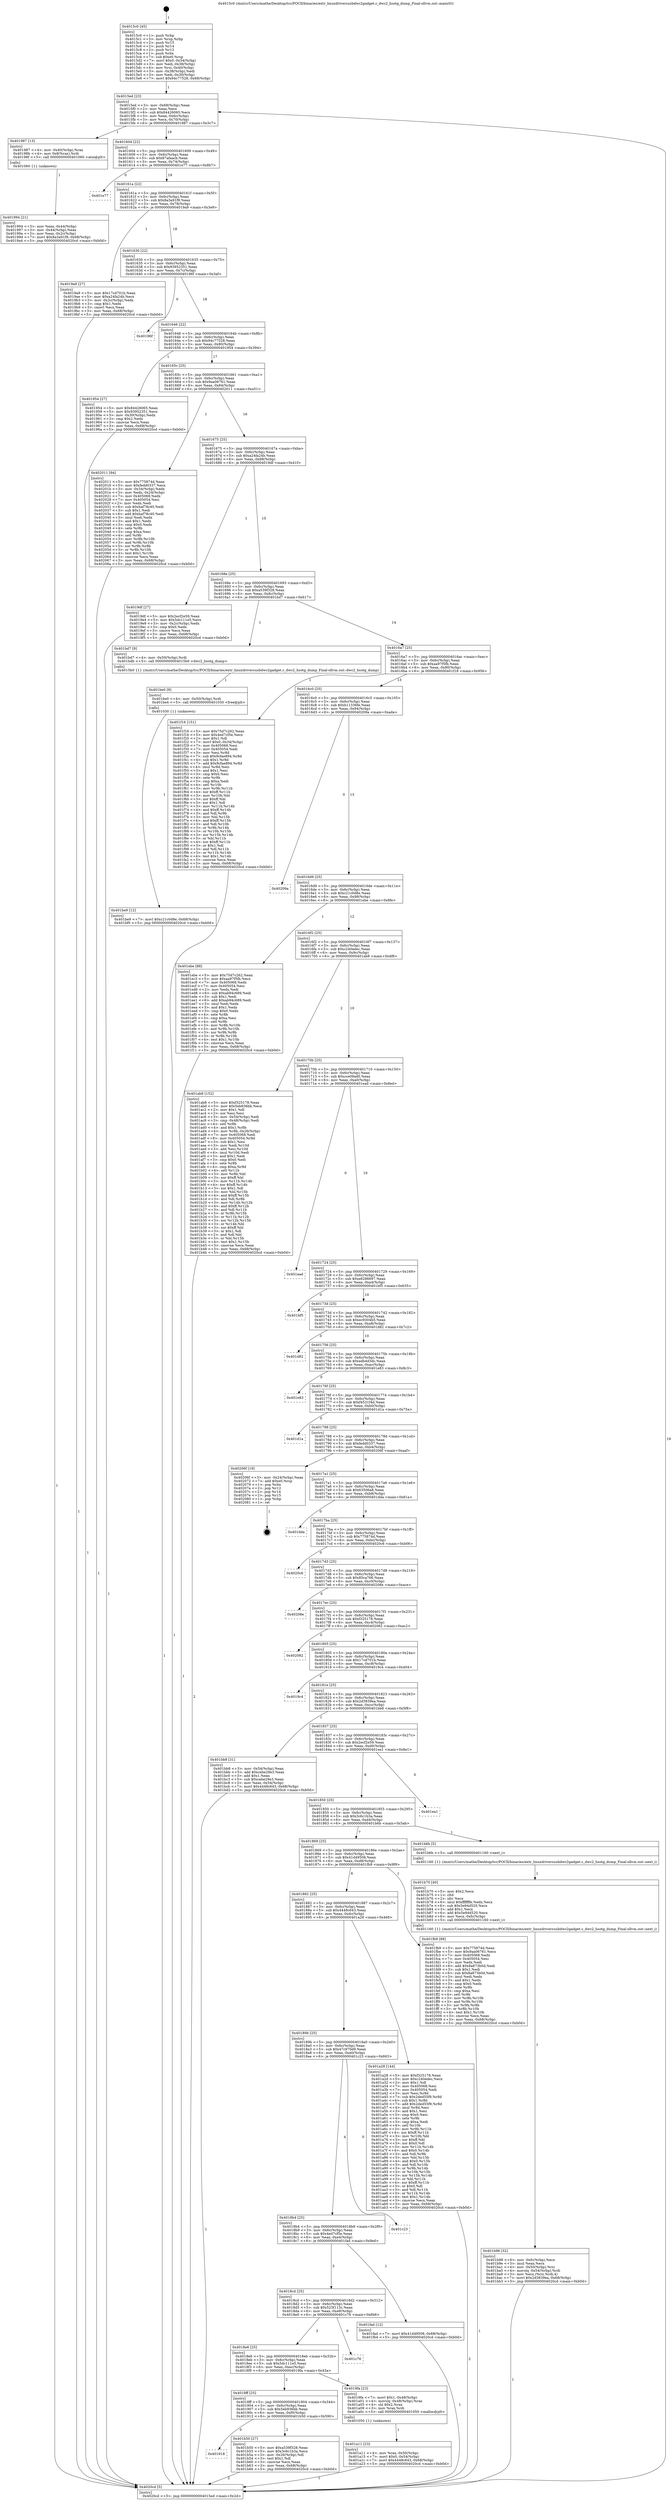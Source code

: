 digraph "0x4015c0" {
  label = "0x4015c0 (/mnt/c/Users/mathe/Desktop/tcc/POCII/binaries/extr_linuxdriversusbdwc2gadget.c_dwc2_hsotg_dump_Final-ollvm.out::main(0))"
  labelloc = "t"
  node[shape=record]

  Entry [label="",width=0.3,height=0.3,shape=circle,fillcolor=black,style=filled]
  "0x4015ed" [label="{
     0x4015ed [23]\l
     | [instrs]\l
     &nbsp;&nbsp;0x4015ed \<+3\>: mov -0x68(%rbp),%eax\l
     &nbsp;&nbsp;0x4015f0 \<+2\>: mov %eax,%ecx\l
     &nbsp;&nbsp;0x4015f2 \<+6\>: sub $0x84426065,%ecx\l
     &nbsp;&nbsp;0x4015f8 \<+3\>: mov %eax,-0x6c(%rbp)\l
     &nbsp;&nbsp;0x4015fb \<+3\>: mov %ecx,-0x70(%rbp)\l
     &nbsp;&nbsp;0x4015fe \<+6\>: je 0000000000401987 \<main+0x3c7\>\l
  }"]
  "0x401987" [label="{
     0x401987 [13]\l
     | [instrs]\l
     &nbsp;&nbsp;0x401987 \<+4\>: mov -0x40(%rbp),%rax\l
     &nbsp;&nbsp;0x40198b \<+4\>: mov 0x8(%rax),%rdi\l
     &nbsp;&nbsp;0x40198f \<+5\>: call 0000000000401060 \<atoi@plt\>\l
     | [calls]\l
     &nbsp;&nbsp;0x401060 \{1\} (unknown)\l
  }"]
  "0x401604" [label="{
     0x401604 [22]\l
     | [instrs]\l
     &nbsp;&nbsp;0x401604 \<+5\>: jmp 0000000000401609 \<main+0x49\>\l
     &nbsp;&nbsp;0x401609 \<+3\>: mov -0x6c(%rbp),%eax\l
     &nbsp;&nbsp;0x40160c \<+5\>: sub $0x87afaacb,%eax\l
     &nbsp;&nbsp;0x401611 \<+3\>: mov %eax,-0x74(%rbp)\l
     &nbsp;&nbsp;0x401614 \<+6\>: je 0000000000401e77 \<main+0x8b7\>\l
  }"]
  Exit [label="",width=0.3,height=0.3,shape=circle,fillcolor=black,style=filled,peripheries=2]
  "0x401e77" [label="{
     0x401e77\l
  }", style=dashed]
  "0x40161a" [label="{
     0x40161a [22]\l
     | [instrs]\l
     &nbsp;&nbsp;0x40161a \<+5\>: jmp 000000000040161f \<main+0x5f\>\l
     &nbsp;&nbsp;0x40161f \<+3\>: mov -0x6c(%rbp),%eax\l
     &nbsp;&nbsp;0x401622 \<+5\>: sub $0x8a3a91f9,%eax\l
     &nbsp;&nbsp;0x401627 \<+3\>: mov %eax,-0x78(%rbp)\l
     &nbsp;&nbsp;0x40162a \<+6\>: je 00000000004019a9 \<main+0x3e9\>\l
  }"]
  "0x401be9" [label="{
     0x401be9 [12]\l
     | [instrs]\l
     &nbsp;&nbsp;0x401be9 \<+7\>: movl $0xc21c0d8e,-0x68(%rbp)\l
     &nbsp;&nbsp;0x401bf0 \<+5\>: jmp 00000000004020cd \<main+0xb0d\>\l
  }"]
  "0x4019a9" [label="{
     0x4019a9 [27]\l
     | [instrs]\l
     &nbsp;&nbsp;0x4019a9 \<+5\>: mov $0x17cd701b,%eax\l
     &nbsp;&nbsp;0x4019ae \<+5\>: mov $0xa24fa24b,%ecx\l
     &nbsp;&nbsp;0x4019b3 \<+3\>: mov -0x2c(%rbp),%edx\l
     &nbsp;&nbsp;0x4019b6 \<+3\>: cmp $0x1,%edx\l
     &nbsp;&nbsp;0x4019b9 \<+3\>: cmovl %ecx,%eax\l
     &nbsp;&nbsp;0x4019bc \<+3\>: mov %eax,-0x68(%rbp)\l
     &nbsp;&nbsp;0x4019bf \<+5\>: jmp 00000000004020cd \<main+0xb0d\>\l
  }"]
  "0x401630" [label="{
     0x401630 [22]\l
     | [instrs]\l
     &nbsp;&nbsp;0x401630 \<+5\>: jmp 0000000000401635 \<main+0x75\>\l
     &nbsp;&nbsp;0x401635 \<+3\>: mov -0x6c(%rbp),%eax\l
     &nbsp;&nbsp;0x401638 \<+5\>: sub $0x93952351,%eax\l
     &nbsp;&nbsp;0x40163d \<+3\>: mov %eax,-0x7c(%rbp)\l
     &nbsp;&nbsp;0x401640 \<+6\>: je 000000000040196f \<main+0x3af\>\l
  }"]
  "0x401be0" [label="{
     0x401be0 [9]\l
     | [instrs]\l
     &nbsp;&nbsp;0x401be0 \<+4\>: mov -0x50(%rbp),%rdi\l
     &nbsp;&nbsp;0x401be4 \<+5\>: call 0000000000401030 \<free@plt\>\l
     | [calls]\l
     &nbsp;&nbsp;0x401030 \{1\} (unknown)\l
  }"]
  "0x40196f" [label="{
     0x40196f\l
  }", style=dashed]
  "0x401646" [label="{
     0x401646 [22]\l
     | [instrs]\l
     &nbsp;&nbsp;0x401646 \<+5\>: jmp 000000000040164b \<main+0x8b\>\l
     &nbsp;&nbsp;0x40164b \<+3\>: mov -0x6c(%rbp),%eax\l
     &nbsp;&nbsp;0x40164e \<+5\>: sub $0x94c77528,%eax\l
     &nbsp;&nbsp;0x401653 \<+3\>: mov %eax,-0x80(%rbp)\l
     &nbsp;&nbsp;0x401656 \<+6\>: je 0000000000401954 \<main+0x394\>\l
  }"]
  "0x401b98" [label="{
     0x401b98 [32]\l
     | [instrs]\l
     &nbsp;&nbsp;0x401b98 \<+6\>: mov -0xfc(%rbp),%ecx\l
     &nbsp;&nbsp;0x401b9e \<+3\>: imul %eax,%ecx\l
     &nbsp;&nbsp;0x401ba1 \<+4\>: mov -0x50(%rbp),%rsi\l
     &nbsp;&nbsp;0x401ba5 \<+4\>: movslq -0x54(%rbp),%rdi\l
     &nbsp;&nbsp;0x401ba9 \<+3\>: mov %ecx,(%rsi,%rdi,4)\l
     &nbsp;&nbsp;0x401bac \<+7\>: movl $0x2d3839ea,-0x68(%rbp)\l
     &nbsp;&nbsp;0x401bb3 \<+5\>: jmp 00000000004020cd \<main+0xb0d\>\l
  }"]
  "0x401954" [label="{
     0x401954 [27]\l
     | [instrs]\l
     &nbsp;&nbsp;0x401954 \<+5\>: mov $0x84426065,%eax\l
     &nbsp;&nbsp;0x401959 \<+5\>: mov $0x93952351,%ecx\l
     &nbsp;&nbsp;0x40195e \<+3\>: mov -0x30(%rbp),%edx\l
     &nbsp;&nbsp;0x401961 \<+3\>: cmp $0x2,%edx\l
     &nbsp;&nbsp;0x401964 \<+3\>: cmovne %ecx,%eax\l
     &nbsp;&nbsp;0x401967 \<+3\>: mov %eax,-0x68(%rbp)\l
     &nbsp;&nbsp;0x40196a \<+5\>: jmp 00000000004020cd \<main+0xb0d\>\l
  }"]
  "0x40165c" [label="{
     0x40165c [25]\l
     | [instrs]\l
     &nbsp;&nbsp;0x40165c \<+5\>: jmp 0000000000401661 \<main+0xa1\>\l
     &nbsp;&nbsp;0x401661 \<+3\>: mov -0x6c(%rbp),%eax\l
     &nbsp;&nbsp;0x401664 \<+5\>: sub $0x9aa06761,%eax\l
     &nbsp;&nbsp;0x401669 \<+6\>: mov %eax,-0x84(%rbp)\l
     &nbsp;&nbsp;0x40166f \<+6\>: je 0000000000402011 \<main+0xa51\>\l
  }"]
  "0x4020cd" [label="{
     0x4020cd [5]\l
     | [instrs]\l
     &nbsp;&nbsp;0x4020cd \<+5\>: jmp 00000000004015ed \<main+0x2d\>\l
  }"]
  "0x4015c0" [label="{
     0x4015c0 [45]\l
     | [instrs]\l
     &nbsp;&nbsp;0x4015c0 \<+1\>: push %rbp\l
     &nbsp;&nbsp;0x4015c1 \<+3\>: mov %rsp,%rbp\l
     &nbsp;&nbsp;0x4015c4 \<+2\>: push %r15\l
     &nbsp;&nbsp;0x4015c6 \<+2\>: push %r14\l
     &nbsp;&nbsp;0x4015c8 \<+2\>: push %r12\l
     &nbsp;&nbsp;0x4015ca \<+1\>: push %rbx\l
     &nbsp;&nbsp;0x4015cb \<+7\>: sub $0xe0,%rsp\l
     &nbsp;&nbsp;0x4015d2 \<+7\>: movl $0x0,-0x34(%rbp)\l
     &nbsp;&nbsp;0x4015d9 \<+3\>: mov %edi,-0x38(%rbp)\l
     &nbsp;&nbsp;0x4015dc \<+4\>: mov %rsi,-0x40(%rbp)\l
     &nbsp;&nbsp;0x4015e0 \<+3\>: mov -0x38(%rbp),%edi\l
     &nbsp;&nbsp;0x4015e3 \<+3\>: mov %edi,-0x30(%rbp)\l
     &nbsp;&nbsp;0x4015e6 \<+7\>: movl $0x94c77528,-0x68(%rbp)\l
  }"]
  "0x401994" [label="{
     0x401994 [21]\l
     | [instrs]\l
     &nbsp;&nbsp;0x401994 \<+3\>: mov %eax,-0x44(%rbp)\l
     &nbsp;&nbsp;0x401997 \<+3\>: mov -0x44(%rbp),%eax\l
     &nbsp;&nbsp;0x40199a \<+3\>: mov %eax,-0x2c(%rbp)\l
     &nbsp;&nbsp;0x40199d \<+7\>: movl $0x8a3a91f9,-0x68(%rbp)\l
     &nbsp;&nbsp;0x4019a4 \<+5\>: jmp 00000000004020cd \<main+0xb0d\>\l
  }"]
  "0x401b70" [label="{
     0x401b70 [40]\l
     | [instrs]\l
     &nbsp;&nbsp;0x401b70 \<+5\>: mov $0x2,%ecx\l
     &nbsp;&nbsp;0x401b75 \<+1\>: cltd\l
     &nbsp;&nbsp;0x401b76 \<+2\>: idiv %ecx\l
     &nbsp;&nbsp;0x401b78 \<+6\>: imul $0xfffffffe,%edx,%ecx\l
     &nbsp;&nbsp;0x401b7e \<+6\>: sub $0x5e94d520,%ecx\l
     &nbsp;&nbsp;0x401b84 \<+3\>: add $0x1,%ecx\l
     &nbsp;&nbsp;0x401b87 \<+6\>: add $0x5e94d520,%ecx\l
     &nbsp;&nbsp;0x401b8d \<+6\>: mov %ecx,-0xfc(%rbp)\l
     &nbsp;&nbsp;0x401b93 \<+5\>: call 0000000000401160 \<next_i\>\l
     | [calls]\l
     &nbsp;&nbsp;0x401160 \{1\} (/mnt/c/Users/mathe/Desktop/tcc/POCII/binaries/extr_linuxdriversusbdwc2gadget.c_dwc2_hsotg_dump_Final-ollvm.out::next_i)\l
  }"]
  "0x402011" [label="{
     0x402011 [94]\l
     | [instrs]\l
     &nbsp;&nbsp;0x402011 \<+5\>: mov $0x775874d,%eax\l
     &nbsp;&nbsp;0x402016 \<+5\>: mov $0xfedd0337,%ecx\l
     &nbsp;&nbsp;0x40201b \<+3\>: mov -0x34(%rbp),%edx\l
     &nbsp;&nbsp;0x40201e \<+3\>: mov %edx,-0x24(%rbp)\l
     &nbsp;&nbsp;0x402021 \<+7\>: mov 0x405068,%edx\l
     &nbsp;&nbsp;0x402028 \<+7\>: mov 0x405054,%esi\l
     &nbsp;&nbsp;0x40202f \<+2\>: mov %edx,%edi\l
     &nbsp;&nbsp;0x402031 \<+6\>: sub $0xbaf78c40,%edi\l
     &nbsp;&nbsp;0x402037 \<+3\>: sub $0x1,%edi\l
     &nbsp;&nbsp;0x40203a \<+6\>: add $0xbaf78c40,%edi\l
     &nbsp;&nbsp;0x402040 \<+3\>: imul %edi,%edx\l
     &nbsp;&nbsp;0x402043 \<+3\>: and $0x1,%edx\l
     &nbsp;&nbsp;0x402046 \<+3\>: cmp $0x0,%edx\l
     &nbsp;&nbsp;0x402049 \<+4\>: sete %r8b\l
     &nbsp;&nbsp;0x40204d \<+3\>: cmp $0xa,%esi\l
     &nbsp;&nbsp;0x402050 \<+4\>: setl %r9b\l
     &nbsp;&nbsp;0x402054 \<+3\>: mov %r8b,%r10b\l
     &nbsp;&nbsp;0x402057 \<+3\>: and %r9b,%r10b\l
     &nbsp;&nbsp;0x40205a \<+3\>: xor %r9b,%r8b\l
     &nbsp;&nbsp;0x40205d \<+3\>: or %r8b,%r10b\l
     &nbsp;&nbsp;0x402060 \<+4\>: test $0x1,%r10b\l
     &nbsp;&nbsp;0x402064 \<+3\>: cmovne %ecx,%eax\l
     &nbsp;&nbsp;0x402067 \<+3\>: mov %eax,-0x68(%rbp)\l
     &nbsp;&nbsp;0x40206a \<+5\>: jmp 00000000004020cd \<main+0xb0d\>\l
  }"]
  "0x401675" [label="{
     0x401675 [25]\l
     | [instrs]\l
     &nbsp;&nbsp;0x401675 \<+5\>: jmp 000000000040167a \<main+0xba\>\l
     &nbsp;&nbsp;0x40167a \<+3\>: mov -0x6c(%rbp),%eax\l
     &nbsp;&nbsp;0x40167d \<+5\>: sub $0xa24fa24b,%eax\l
     &nbsp;&nbsp;0x401682 \<+6\>: mov %eax,-0x88(%rbp)\l
     &nbsp;&nbsp;0x401688 \<+6\>: je 00000000004019df \<main+0x41f\>\l
  }"]
  "0x401918" [label="{
     0x401918\l
  }", style=dashed]
  "0x4019df" [label="{
     0x4019df [27]\l
     | [instrs]\l
     &nbsp;&nbsp;0x4019df \<+5\>: mov $0x2ecf2e59,%eax\l
     &nbsp;&nbsp;0x4019e4 \<+5\>: mov $0x5dc111e5,%ecx\l
     &nbsp;&nbsp;0x4019e9 \<+3\>: mov -0x2c(%rbp),%edx\l
     &nbsp;&nbsp;0x4019ec \<+3\>: cmp $0x0,%edx\l
     &nbsp;&nbsp;0x4019ef \<+3\>: cmove %ecx,%eax\l
     &nbsp;&nbsp;0x4019f2 \<+3\>: mov %eax,-0x68(%rbp)\l
     &nbsp;&nbsp;0x4019f5 \<+5\>: jmp 00000000004020cd \<main+0xb0d\>\l
  }"]
  "0x40168e" [label="{
     0x40168e [25]\l
     | [instrs]\l
     &nbsp;&nbsp;0x40168e \<+5\>: jmp 0000000000401693 \<main+0xd3\>\l
     &nbsp;&nbsp;0x401693 \<+3\>: mov -0x6c(%rbp),%eax\l
     &nbsp;&nbsp;0x401696 \<+5\>: sub $0xa539f328,%eax\l
     &nbsp;&nbsp;0x40169b \<+6\>: mov %eax,-0x8c(%rbp)\l
     &nbsp;&nbsp;0x4016a1 \<+6\>: je 0000000000401bd7 \<main+0x617\>\l
  }"]
  "0x401b50" [label="{
     0x401b50 [27]\l
     | [instrs]\l
     &nbsp;&nbsp;0x401b50 \<+5\>: mov $0xa539f328,%eax\l
     &nbsp;&nbsp;0x401b55 \<+5\>: mov $0x3c6c1b3a,%ecx\l
     &nbsp;&nbsp;0x401b5a \<+3\>: mov -0x26(%rbp),%dl\l
     &nbsp;&nbsp;0x401b5d \<+3\>: test $0x1,%dl\l
     &nbsp;&nbsp;0x401b60 \<+3\>: cmovne %ecx,%eax\l
     &nbsp;&nbsp;0x401b63 \<+3\>: mov %eax,-0x68(%rbp)\l
     &nbsp;&nbsp;0x401b66 \<+5\>: jmp 00000000004020cd \<main+0xb0d\>\l
  }"]
  "0x401bd7" [label="{
     0x401bd7 [9]\l
     | [instrs]\l
     &nbsp;&nbsp;0x401bd7 \<+4\>: mov -0x50(%rbp),%rdi\l
     &nbsp;&nbsp;0x401bdb \<+5\>: call 00000000004015b0 \<dwc2_hsotg_dump\>\l
     | [calls]\l
     &nbsp;&nbsp;0x4015b0 \{1\} (/mnt/c/Users/mathe/Desktop/tcc/POCII/binaries/extr_linuxdriversusbdwc2gadget.c_dwc2_hsotg_dump_Final-ollvm.out::dwc2_hsotg_dump)\l
  }"]
  "0x4016a7" [label="{
     0x4016a7 [25]\l
     | [instrs]\l
     &nbsp;&nbsp;0x4016a7 \<+5\>: jmp 00000000004016ac \<main+0xec\>\l
     &nbsp;&nbsp;0x4016ac \<+3\>: mov -0x6c(%rbp),%eax\l
     &nbsp;&nbsp;0x4016af \<+5\>: sub $0xaa97f5fb,%eax\l
     &nbsp;&nbsp;0x4016b4 \<+6\>: mov %eax,-0x90(%rbp)\l
     &nbsp;&nbsp;0x4016ba \<+6\>: je 0000000000401f16 \<main+0x956\>\l
  }"]
  "0x401a11" [label="{
     0x401a11 [23]\l
     | [instrs]\l
     &nbsp;&nbsp;0x401a11 \<+4\>: mov %rax,-0x50(%rbp)\l
     &nbsp;&nbsp;0x401a15 \<+7\>: movl $0x0,-0x54(%rbp)\l
     &nbsp;&nbsp;0x401a1c \<+7\>: movl $0x4448c643,-0x68(%rbp)\l
     &nbsp;&nbsp;0x401a23 \<+5\>: jmp 00000000004020cd \<main+0xb0d\>\l
  }"]
  "0x401f16" [label="{
     0x401f16 [151]\l
     | [instrs]\l
     &nbsp;&nbsp;0x401f16 \<+5\>: mov $0x75d7c262,%eax\l
     &nbsp;&nbsp;0x401f1b \<+5\>: mov $0x4ed7cf5e,%ecx\l
     &nbsp;&nbsp;0x401f20 \<+2\>: mov $0x1,%dl\l
     &nbsp;&nbsp;0x401f22 \<+7\>: movl $0x0,-0x34(%rbp)\l
     &nbsp;&nbsp;0x401f29 \<+7\>: mov 0x405068,%esi\l
     &nbsp;&nbsp;0x401f30 \<+7\>: mov 0x405054,%edi\l
     &nbsp;&nbsp;0x401f37 \<+3\>: mov %esi,%r8d\l
     &nbsp;&nbsp;0x401f3a \<+7\>: sub $0x9cfae894,%r8d\l
     &nbsp;&nbsp;0x401f41 \<+4\>: sub $0x1,%r8d\l
     &nbsp;&nbsp;0x401f45 \<+7\>: add $0x9cfae894,%r8d\l
     &nbsp;&nbsp;0x401f4c \<+4\>: imul %r8d,%esi\l
     &nbsp;&nbsp;0x401f50 \<+3\>: and $0x1,%esi\l
     &nbsp;&nbsp;0x401f53 \<+3\>: cmp $0x0,%esi\l
     &nbsp;&nbsp;0x401f56 \<+4\>: sete %r9b\l
     &nbsp;&nbsp;0x401f5a \<+3\>: cmp $0xa,%edi\l
     &nbsp;&nbsp;0x401f5d \<+4\>: setl %r10b\l
     &nbsp;&nbsp;0x401f61 \<+3\>: mov %r9b,%r11b\l
     &nbsp;&nbsp;0x401f64 \<+4\>: xor $0xff,%r11b\l
     &nbsp;&nbsp;0x401f68 \<+3\>: mov %r10b,%bl\l
     &nbsp;&nbsp;0x401f6b \<+3\>: xor $0xff,%bl\l
     &nbsp;&nbsp;0x401f6e \<+3\>: xor $0x1,%dl\l
     &nbsp;&nbsp;0x401f71 \<+3\>: mov %r11b,%r14b\l
     &nbsp;&nbsp;0x401f74 \<+4\>: and $0xff,%r14b\l
     &nbsp;&nbsp;0x401f78 \<+3\>: and %dl,%r9b\l
     &nbsp;&nbsp;0x401f7b \<+3\>: mov %bl,%r15b\l
     &nbsp;&nbsp;0x401f7e \<+4\>: and $0xff,%r15b\l
     &nbsp;&nbsp;0x401f82 \<+3\>: and %dl,%r10b\l
     &nbsp;&nbsp;0x401f85 \<+3\>: or %r9b,%r14b\l
     &nbsp;&nbsp;0x401f88 \<+3\>: or %r10b,%r15b\l
     &nbsp;&nbsp;0x401f8b \<+3\>: xor %r15b,%r14b\l
     &nbsp;&nbsp;0x401f8e \<+3\>: or %bl,%r11b\l
     &nbsp;&nbsp;0x401f91 \<+4\>: xor $0xff,%r11b\l
     &nbsp;&nbsp;0x401f95 \<+3\>: or $0x1,%dl\l
     &nbsp;&nbsp;0x401f98 \<+3\>: and %dl,%r11b\l
     &nbsp;&nbsp;0x401f9b \<+3\>: or %r11b,%r14b\l
     &nbsp;&nbsp;0x401f9e \<+4\>: test $0x1,%r14b\l
     &nbsp;&nbsp;0x401fa2 \<+3\>: cmovne %ecx,%eax\l
     &nbsp;&nbsp;0x401fa5 \<+3\>: mov %eax,-0x68(%rbp)\l
     &nbsp;&nbsp;0x401fa8 \<+5\>: jmp 00000000004020cd \<main+0xb0d\>\l
  }"]
  "0x4016c0" [label="{
     0x4016c0 [25]\l
     | [instrs]\l
     &nbsp;&nbsp;0x4016c0 \<+5\>: jmp 00000000004016c5 \<main+0x105\>\l
     &nbsp;&nbsp;0x4016c5 \<+3\>: mov -0x6c(%rbp),%eax\l
     &nbsp;&nbsp;0x4016c8 \<+5\>: sub $0xb11336fe,%eax\l
     &nbsp;&nbsp;0x4016cd \<+6\>: mov %eax,-0x94(%rbp)\l
     &nbsp;&nbsp;0x4016d3 \<+6\>: je 000000000040209a \<main+0xada\>\l
  }"]
  "0x4018ff" [label="{
     0x4018ff [25]\l
     | [instrs]\l
     &nbsp;&nbsp;0x4018ff \<+5\>: jmp 0000000000401904 \<main+0x344\>\l
     &nbsp;&nbsp;0x401904 \<+3\>: mov -0x6c(%rbp),%eax\l
     &nbsp;&nbsp;0x401907 \<+5\>: sub $0x5eb936bb,%eax\l
     &nbsp;&nbsp;0x40190c \<+6\>: mov %eax,-0xf0(%rbp)\l
     &nbsp;&nbsp;0x401912 \<+6\>: je 0000000000401b50 \<main+0x590\>\l
  }"]
  "0x40209a" [label="{
     0x40209a\l
  }", style=dashed]
  "0x4016d9" [label="{
     0x4016d9 [25]\l
     | [instrs]\l
     &nbsp;&nbsp;0x4016d9 \<+5\>: jmp 00000000004016de \<main+0x11e\>\l
     &nbsp;&nbsp;0x4016de \<+3\>: mov -0x6c(%rbp),%eax\l
     &nbsp;&nbsp;0x4016e1 \<+5\>: sub $0xc21c0d8e,%eax\l
     &nbsp;&nbsp;0x4016e6 \<+6\>: mov %eax,-0x98(%rbp)\l
     &nbsp;&nbsp;0x4016ec \<+6\>: je 0000000000401ebe \<main+0x8fe\>\l
  }"]
  "0x4019fa" [label="{
     0x4019fa [23]\l
     | [instrs]\l
     &nbsp;&nbsp;0x4019fa \<+7\>: movl $0x1,-0x48(%rbp)\l
     &nbsp;&nbsp;0x401a01 \<+4\>: movslq -0x48(%rbp),%rax\l
     &nbsp;&nbsp;0x401a05 \<+4\>: shl $0x2,%rax\l
     &nbsp;&nbsp;0x401a09 \<+3\>: mov %rax,%rdi\l
     &nbsp;&nbsp;0x401a0c \<+5\>: call 0000000000401050 \<malloc@plt\>\l
     | [calls]\l
     &nbsp;&nbsp;0x401050 \{1\} (unknown)\l
  }"]
  "0x401ebe" [label="{
     0x401ebe [88]\l
     | [instrs]\l
     &nbsp;&nbsp;0x401ebe \<+5\>: mov $0x75d7c262,%eax\l
     &nbsp;&nbsp;0x401ec3 \<+5\>: mov $0xaa97f5fb,%ecx\l
     &nbsp;&nbsp;0x401ec8 \<+7\>: mov 0x405068,%edx\l
     &nbsp;&nbsp;0x401ecf \<+7\>: mov 0x405054,%esi\l
     &nbsp;&nbsp;0x401ed6 \<+2\>: mov %edx,%edi\l
     &nbsp;&nbsp;0x401ed8 \<+6\>: sub $0xab94c689,%edi\l
     &nbsp;&nbsp;0x401ede \<+3\>: sub $0x1,%edi\l
     &nbsp;&nbsp;0x401ee1 \<+6\>: add $0xab94c689,%edi\l
     &nbsp;&nbsp;0x401ee7 \<+3\>: imul %edi,%edx\l
     &nbsp;&nbsp;0x401eea \<+3\>: and $0x1,%edx\l
     &nbsp;&nbsp;0x401eed \<+3\>: cmp $0x0,%edx\l
     &nbsp;&nbsp;0x401ef0 \<+4\>: sete %r8b\l
     &nbsp;&nbsp;0x401ef4 \<+3\>: cmp $0xa,%esi\l
     &nbsp;&nbsp;0x401ef7 \<+4\>: setl %r9b\l
     &nbsp;&nbsp;0x401efb \<+3\>: mov %r8b,%r10b\l
     &nbsp;&nbsp;0x401efe \<+3\>: and %r9b,%r10b\l
     &nbsp;&nbsp;0x401f01 \<+3\>: xor %r9b,%r8b\l
     &nbsp;&nbsp;0x401f04 \<+3\>: or %r8b,%r10b\l
     &nbsp;&nbsp;0x401f07 \<+4\>: test $0x1,%r10b\l
     &nbsp;&nbsp;0x401f0b \<+3\>: cmovne %ecx,%eax\l
     &nbsp;&nbsp;0x401f0e \<+3\>: mov %eax,-0x68(%rbp)\l
     &nbsp;&nbsp;0x401f11 \<+5\>: jmp 00000000004020cd \<main+0xb0d\>\l
  }"]
  "0x4016f2" [label="{
     0x4016f2 [25]\l
     | [instrs]\l
     &nbsp;&nbsp;0x4016f2 \<+5\>: jmp 00000000004016f7 \<main+0x137\>\l
     &nbsp;&nbsp;0x4016f7 \<+3\>: mov -0x6c(%rbp),%eax\l
     &nbsp;&nbsp;0x4016fa \<+5\>: sub $0xc240edec,%eax\l
     &nbsp;&nbsp;0x4016ff \<+6\>: mov %eax,-0x9c(%rbp)\l
     &nbsp;&nbsp;0x401705 \<+6\>: je 0000000000401ab8 \<main+0x4f8\>\l
  }"]
  "0x4018e6" [label="{
     0x4018e6 [25]\l
     | [instrs]\l
     &nbsp;&nbsp;0x4018e6 \<+5\>: jmp 00000000004018eb \<main+0x32b\>\l
     &nbsp;&nbsp;0x4018eb \<+3\>: mov -0x6c(%rbp),%eax\l
     &nbsp;&nbsp;0x4018ee \<+5\>: sub $0x5dc111e5,%eax\l
     &nbsp;&nbsp;0x4018f3 \<+6\>: mov %eax,-0xec(%rbp)\l
     &nbsp;&nbsp;0x4018f9 \<+6\>: je 00000000004019fa \<main+0x43a\>\l
  }"]
  "0x401ab8" [label="{
     0x401ab8 [152]\l
     | [instrs]\l
     &nbsp;&nbsp;0x401ab8 \<+5\>: mov $0xf325178,%eax\l
     &nbsp;&nbsp;0x401abd \<+5\>: mov $0x5eb936bb,%ecx\l
     &nbsp;&nbsp;0x401ac2 \<+2\>: mov $0x1,%dl\l
     &nbsp;&nbsp;0x401ac4 \<+2\>: xor %esi,%esi\l
     &nbsp;&nbsp;0x401ac6 \<+3\>: mov -0x54(%rbp),%edi\l
     &nbsp;&nbsp;0x401ac9 \<+3\>: cmp -0x48(%rbp),%edi\l
     &nbsp;&nbsp;0x401acc \<+4\>: setl %r8b\l
     &nbsp;&nbsp;0x401ad0 \<+4\>: and $0x1,%r8b\l
     &nbsp;&nbsp;0x401ad4 \<+4\>: mov %r8b,-0x26(%rbp)\l
     &nbsp;&nbsp;0x401ad8 \<+7\>: mov 0x405068,%edi\l
     &nbsp;&nbsp;0x401adf \<+8\>: mov 0x405054,%r9d\l
     &nbsp;&nbsp;0x401ae7 \<+3\>: sub $0x1,%esi\l
     &nbsp;&nbsp;0x401aea \<+3\>: mov %edi,%r10d\l
     &nbsp;&nbsp;0x401aed \<+3\>: add %esi,%r10d\l
     &nbsp;&nbsp;0x401af0 \<+4\>: imul %r10d,%edi\l
     &nbsp;&nbsp;0x401af4 \<+3\>: and $0x1,%edi\l
     &nbsp;&nbsp;0x401af7 \<+3\>: cmp $0x0,%edi\l
     &nbsp;&nbsp;0x401afa \<+4\>: sete %r8b\l
     &nbsp;&nbsp;0x401afe \<+4\>: cmp $0xa,%r9d\l
     &nbsp;&nbsp;0x401b02 \<+4\>: setl %r11b\l
     &nbsp;&nbsp;0x401b06 \<+3\>: mov %r8b,%bl\l
     &nbsp;&nbsp;0x401b09 \<+3\>: xor $0xff,%bl\l
     &nbsp;&nbsp;0x401b0c \<+3\>: mov %r11b,%r14b\l
     &nbsp;&nbsp;0x401b0f \<+4\>: xor $0xff,%r14b\l
     &nbsp;&nbsp;0x401b13 \<+3\>: xor $0x1,%dl\l
     &nbsp;&nbsp;0x401b16 \<+3\>: mov %bl,%r15b\l
     &nbsp;&nbsp;0x401b19 \<+4\>: and $0xff,%r15b\l
     &nbsp;&nbsp;0x401b1d \<+3\>: and %dl,%r8b\l
     &nbsp;&nbsp;0x401b20 \<+3\>: mov %r14b,%r12b\l
     &nbsp;&nbsp;0x401b23 \<+4\>: and $0xff,%r12b\l
     &nbsp;&nbsp;0x401b27 \<+3\>: and %dl,%r11b\l
     &nbsp;&nbsp;0x401b2a \<+3\>: or %r8b,%r15b\l
     &nbsp;&nbsp;0x401b2d \<+3\>: or %r11b,%r12b\l
     &nbsp;&nbsp;0x401b30 \<+3\>: xor %r12b,%r15b\l
     &nbsp;&nbsp;0x401b33 \<+3\>: or %r14b,%bl\l
     &nbsp;&nbsp;0x401b36 \<+3\>: xor $0xff,%bl\l
     &nbsp;&nbsp;0x401b39 \<+3\>: or $0x1,%dl\l
     &nbsp;&nbsp;0x401b3c \<+2\>: and %dl,%bl\l
     &nbsp;&nbsp;0x401b3e \<+3\>: or %bl,%r15b\l
     &nbsp;&nbsp;0x401b41 \<+4\>: test $0x1,%r15b\l
     &nbsp;&nbsp;0x401b45 \<+3\>: cmovne %ecx,%eax\l
     &nbsp;&nbsp;0x401b48 \<+3\>: mov %eax,-0x68(%rbp)\l
     &nbsp;&nbsp;0x401b4b \<+5\>: jmp 00000000004020cd \<main+0xb0d\>\l
  }"]
  "0x40170b" [label="{
     0x40170b [25]\l
     | [instrs]\l
     &nbsp;&nbsp;0x40170b \<+5\>: jmp 0000000000401710 \<main+0x150\>\l
     &nbsp;&nbsp;0x401710 \<+3\>: mov -0x6c(%rbp),%eax\l
     &nbsp;&nbsp;0x401713 \<+5\>: sub $0xcce09ad0,%eax\l
     &nbsp;&nbsp;0x401718 \<+6\>: mov %eax,-0xa0(%rbp)\l
     &nbsp;&nbsp;0x40171e \<+6\>: je 0000000000401ead \<main+0x8ed\>\l
  }"]
  "0x401c76" [label="{
     0x401c76\l
  }", style=dashed]
  "0x401ead" [label="{
     0x401ead\l
  }", style=dashed]
  "0x401724" [label="{
     0x401724 [25]\l
     | [instrs]\l
     &nbsp;&nbsp;0x401724 \<+5\>: jmp 0000000000401729 \<main+0x169\>\l
     &nbsp;&nbsp;0x401729 \<+3\>: mov -0x6c(%rbp),%eax\l
     &nbsp;&nbsp;0x40172c \<+5\>: sub $0xe8286697,%eax\l
     &nbsp;&nbsp;0x401731 \<+6\>: mov %eax,-0xa4(%rbp)\l
     &nbsp;&nbsp;0x401737 \<+6\>: je 0000000000401bf5 \<main+0x635\>\l
  }"]
  "0x4018cd" [label="{
     0x4018cd [25]\l
     | [instrs]\l
     &nbsp;&nbsp;0x4018cd \<+5\>: jmp 00000000004018d2 \<main+0x312\>\l
     &nbsp;&nbsp;0x4018d2 \<+3\>: mov -0x6c(%rbp),%eax\l
     &nbsp;&nbsp;0x4018d5 \<+5\>: sub $0x523f113c,%eax\l
     &nbsp;&nbsp;0x4018da \<+6\>: mov %eax,-0xe8(%rbp)\l
     &nbsp;&nbsp;0x4018e0 \<+6\>: je 0000000000401c76 \<main+0x6b6\>\l
  }"]
  "0x401bf5" [label="{
     0x401bf5\l
  }", style=dashed]
  "0x40173d" [label="{
     0x40173d [25]\l
     | [instrs]\l
     &nbsp;&nbsp;0x40173d \<+5\>: jmp 0000000000401742 \<main+0x182\>\l
     &nbsp;&nbsp;0x401742 \<+3\>: mov -0x6c(%rbp),%eax\l
     &nbsp;&nbsp;0x401745 \<+5\>: sub $0xec9304b5,%eax\l
     &nbsp;&nbsp;0x40174a \<+6\>: mov %eax,-0xa8(%rbp)\l
     &nbsp;&nbsp;0x401750 \<+6\>: je 0000000000401d82 \<main+0x7c2\>\l
  }"]
  "0x401fad" [label="{
     0x401fad [12]\l
     | [instrs]\l
     &nbsp;&nbsp;0x401fad \<+7\>: movl $0x41d49508,-0x68(%rbp)\l
     &nbsp;&nbsp;0x401fb4 \<+5\>: jmp 00000000004020cd \<main+0xb0d\>\l
  }"]
  "0x401d82" [label="{
     0x401d82\l
  }", style=dashed]
  "0x401756" [label="{
     0x401756 [25]\l
     | [instrs]\l
     &nbsp;&nbsp;0x401756 \<+5\>: jmp 000000000040175b \<main+0x19b\>\l
     &nbsp;&nbsp;0x40175b \<+3\>: mov -0x6c(%rbp),%eax\l
     &nbsp;&nbsp;0x40175e \<+5\>: sub $0xedb4d3dc,%eax\l
     &nbsp;&nbsp;0x401763 \<+6\>: mov %eax,-0xac(%rbp)\l
     &nbsp;&nbsp;0x401769 \<+6\>: je 0000000000401e83 \<main+0x8c3\>\l
  }"]
  "0x4018b4" [label="{
     0x4018b4 [25]\l
     | [instrs]\l
     &nbsp;&nbsp;0x4018b4 \<+5\>: jmp 00000000004018b9 \<main+0x2f9\>\l
     &nbsp;&nbsp;0x4018b9 \<+3\>: mov -0x6c(%rbp),%eax\l
     &nbsp;&nbsp;0x4018bc \<+5\>: sub $0x4ed7cf5e,%eax\l
     &nbsp;&nbsp;0x4018c1 \<+6\>: mov %eax,-0xe4(%rbp)\l
     &nbsp;&nbsp;0x4018c7 \<+6\>: je 0000000000401fad \<main+0x9ed\>\l
  }"]
  "0x401e83" [label="{
     0x401e83\l
  }", style=dashed]
  "0x40176f" [label="{
     0x40176f [25]\l
     | [instrs]\l
     &nbsp;&nbsp;0x40176f \<+5\>: jmp 0000000000401774 \<main+0x1b4\>\l
     &nbsp;&nbsp;0x401774 \<+3\>: mov -0x6c(%rbp),%eax\l
     &nbsp;&nbsp;0x401777 \<+5\>: sub $0xf4531f4d,%eax\l
     &nbsp;&nbsp;0x40177c \<+6\>: mov %eax,-0xb0(%rbp)\l
     &nbsp;&nbsp;0x401782 \<+6\>: je 0000000000401d1a \<main+0x75a\>\l
  }"]
  "0x401c23" [label="{
     0x401c23\l
  }", style=dashed]
  "0x401d1a" [label="{
     0x401d1a\l
  }", style=dashed]
  "0x401788" [label="{
     0x401788 [25]\l
     | [instrs]\l
     &nbsp;&nbsp;0x401788 \<+5\>: jmp 000000000040178d \<main+0x1cd\>\l
     &nbsp;&nbsp;0x40178d \<+3\>: mov -0x6c(%rbp),%eax\l
     &nbsp;&nbsp;0x401790 \<+5\>: sub $0xfedd0337,%eax\l
     &nbsp;&nbsp;0x401795 \<+6\>: mov %eax,-0xb4(%rbp)\l
     &nbsp;&nbsp;0x40179b \<+6\>: je 000000000040206f \<main+0xaaf\>\l
  }"]
  "0x40189b" [label="{
     0x40189b [25]\l
     | [instrs]\l
     &nbsp;&nbsp;0x40189b \<+5\>: jmp 00000000004018a0 \<main+0x2e0\>\l
     &nbsp;&nbsp;0x4018a0 \<+3\>: mov -0x6c(%rbp),%eax\l
     &nbsp;&nbsp;0x4018a3 \<+5\>: sub $0x47c970d9,%eax\l
     &nbsp;&nbsp;0x4018a8 \<+6\>: mov %eax,-0xe0(%rbp)\l
     &nbsp;&nbsp;0x4018ae \<+6\>: je 0000000000401c23 \<main+0x663\>\l
  }"]
  "0x40206f" [label="{
     0x40206f [19]\l
     | [instrs]\l
     &nbsp;&nbsp;0x40206f \<+3\>: mov -0x24(%rbp),%eax\l
     &nbsp;&nbsp;0x402072 \<+7\>: add $0xe0,%rsp\l
     &nbsp;&nbsp;0x402079 \<+1\>: pop %rbx\l
     &nbsp;&nbsp;0x40207a \<+2\>: pop %r12\l
     &nbsp;&nbsp;0x40207c \<+2\>: pop %r14\l
     &nbsp;&nbsp;0x40207e \<+2\>: pop %r15\l
     &nbsp;&nbsp;0x402080 \<+1\>: pop %rbp\l
     &nbsp;&nbsp;0x402081 \<+1\>: ret\l
  }"]
  "0x4017a1" [label="{
     0x4017a1 [25]\l
     | [instrs]\l
     &nbsp;&nbsp;0x4017a1 \<+5\>: jmp 00000000004017a6 \<main+0x1e6\>\l
     &nbsp;&nbsp;0x4017a6 \<+3\>: mov -0x6c(%rbp),%eax\l
     &nbsp;&nbsp;0x4017a9 \<+5\>: sub $0x63506a8,%eax\l
     &nbsp;&nbsp;0x4017ae \<+6\>: mov %eax,-0xb8(%rbp)\l
     &nbsp;&nbsp;0x4017b4 \<+6\>: je 0000000000401dda \<main+0x81a\>\l
  }"]
  "0x401a28" [label="{
     0x401a28 [144]\l
     | [instrs]\l
     &nbsp;&nbsp;0x401a28 \<+5\>: mov $0xf325178,%eax\l
     &nbsp;&nbsp;0x401a2d \<+5\>: mov $0xc240edec,%ecx\l
     &nbsp;&nbsp;0x401a32 \<+2\>: mov $0x1,%dl\l
     &nbsp;&nbsp;0x401a34 \<+7\>: mov 0x405068,%esi\l
     &nbsp;&nbsp;0x401a3b \<+7\>: mov 0x405054,%edi\l
     &nbsp;&nbsp;0x401a42 \<+3\>: mov %esi,%r8d\l
     &nbsp;&nbsp;0x401a45 \<+7\>: sub $0x2ded55f9,%r8d\l
     &nbsp;&nbsp;0x401a4c \<+4\>: sub $0x1,%r8d\l
     &nbsp;&nbsp;0x401a50 \<+7\>: add $0x2ded55f9,%r8d\l
     &nbsp;&nbsp;0x401a57 \<+4\>: imul %r8d,%esi\l
     &nbsp;&nbsp;0x401a5b \<+3\>: and $0x1,%esi\l
     &nbsp;&nbsp;0x401a5e \<+3\>: cmp $0x0,%esi\l
     &nbsp;&nbsp;0x401a61 \<+4\>: sete %r9b\l
     &nbsp;&nbsp;0x401a65 \<+3\>: cmp $0xa,%edi\l
     &nbsp;&nbsp;0x401a68 \<+4\>: setl %r10b\l
     &nbsp;&nbsp;0x401a6c \<+3\>: mov %r9b,%r11b\l
     &nbsp;&nbsp;0x401a6f \<+4\>: xor $0xff,%r11b\l
     &nbsp;&nbsp;0x401a73 \<+3\>: mov %r10b,%bl\l
     &nbsp;&nbsp;0x401a76 \<+3\>: xor $0xff,%bl\l
     &nbsp;&nbsp;0x401a79 \<+3\>: xor $0x0,%dl\l
     &nbsp;&nbsp;0x401a7c \<+3\>: mov %r11b,%r14b\l
     &nbsp;&nbsp;0x401a7f \<+4\>: and $0x0,%r14b\l
     &nbsp;&nbsp;0x401a83 \<+3\>: and %dl,%r9b\l
     &nbsp;&nbsp;0x401a86 \<+3\>: mov %bl,%r15b\l
     &nbsp;&nbsp;0x401a89 \<+4\>: and $0x0,%r15b\l
     &nbsp;&nbsp;0x401a8d \<+3\>: and %dl,%r10b\l
     &nbsp;&nbsp;0x401a90 \<+3\>: or %r9b,%r14b\l
     &nbsp;&nbsp;0x401a93 \<+3\>: or %r10b,%r15b\l
     &nbsp;&nbsp;0x401a96 \<+3\>: xor %r15b,%r14b\l
     &nbsp;&nbsp;0x401a99 \<+3\>: or %bl,%r11b\l
     &nbsp;&nbsp;0x401a9c \<+4\>: xor $0xff,%r11b\l
     &nbsp;&nbsp;0x401aa0 \<+3\>: or $0x0,%dl\l
     &nbsp;&nbsp;0x401aa3 \<+3\>: and %dl,%r11b\l
     &nbsp;&nbsp;0x401aa6 \<+3\>: or %r11b,%r14b\l
     &nbsp;&nbsp;0x401aa9 \<+4\>: test $0x1,%r14b\l
     &nbsp;&nbsp;0x401aad \<+3\>: cmovne %ecx,%eax\l
     &nbsp;&nbsp;0x401ab0 \<+3\>: mov %eax,-0x68(%rbp)\l
     &nbsp;&nbsp;0x401ab3 \<+5\>: jmp 00000000004020cd \<main+0xb0d\>\l
  }"]
  "0x401dda" [label="{
     0x401dda\l
  }", style=dashed]
  "0x4017ba" [label="{
     0x4017ba [25]\l
     | [instrs]\l
     &nbsp;&nbsp;0x4017ba \<+5\>: jmp 00000000004017bf \<main+0x1ff\>\l
     &nbsp;&nbsp;0x4017bf \<+3\>: mov -0x6c(%rbp),%eax\l
     &nbsp;&nbsp;0x4017c2 \<+5\>: sub $0x775874d,%eax\l
     &nbsp;&nbsp;0x4017c7 \<+6\>: mov %eax,-0xbc(%rbp)\l
     &nbsp;&nbsp;0x4017cd \<+6\>: je 00000000004020c6 \<main+0xb06\>\l
  }"]
  "0x401882" [label="{
     0x401882 [25]\l
     | [instrs]\l
     &nbsp;&nbsp;0x401882 \<+5\>: jmp 0000000000401887 \<main+0x2c7\>\l
     &nbsp;&nbsp;0x401887 \<+3\>: mov -0x6c(%rbp),%eax\l
     &nbsp;&nbsp;0x40188a \<+5\>: sub $0x4448c643,%eax\l
     &nbsp;&nbsp;0x40188f \<+6\>: mov %eax,-0xdc(%rbp)\l
     &nbsp;&nbsp;0x401895 \<+6\>: je 0000000000401a28 \<main+0x468\>\l
  }"]
  "0x4020c6" [label="{
     0x4020c6\l
  }", style=dashed]
  "0x4017d3" [label="{
     0x4017d3 [25]\l
     | [instrs]\l
     &nbsp;&nbsp;0x4017d3 \<+5\>: jmp 00000000004017d8 \<main+0x218\>\l
     &nbsp;&nbsp;0x4017d8 \<+3\>: mov -0x6c(%rbp),%eax\l
     &nbsp;&nbsp;0x4017db \<+5\>: sub $0x85ca766,%eax\l
     &nbsp;&nbsp;0x4017e0 \<+6\>: mov %eax,-0xc0(%rbp)\l
     &nbsp;&nbsp;0x4017e6 \<+6\>: je 000000000040208e \<main+0xace\>\l
  }"]
  "0x401fb9" [label="{
     0x401fb9 [88]\l
     | [instrs]\l
     &nbsp;&nbsp;0x401fb9 \<+5\>: mov $0x775874d,%eax\l
     &nbsp;&nbsp;0x401fbe \<+5\>: mov $0x9aa06761,%ecx\l
     &nbsp;&nbsp;0x401fc3 \<+7\>: mov 0x405068,%edx\l
     &nbsp;&nbsp;0x401fca \<+7\>: mov 0x405054,%esi\l
     &nbsp;&nbsp;0x401fd1 \<+2\>: mov %edx,%edi\l
     &nbsp;&nbsp;0x401fd3 \<+6\>: add $0x8a873b0d,%edi\l
     &nbsp;&nbsp;0x401fd9 \<+3\>: sub $0x1,%edi\l
     &nbsp;&nbsp;0x401fdc \<+6\>: sub $0x8a873b0d,%edi\l
     &nbsp;&nbsp;0x401fe2 \<+3\>: imul %edi,%edx\l
     &nbsp;&nbsp;0x401fe5 \<+3\>: and $0x1,%edx\l
     &nbsp;&nbsp;0x401fe8 \<+3\>: cmp $0x0,%edx\l
     &nbsp;&nbsp;0x401feb \<+4\>: sete %r8b\l
     &nbsp;&nbsp;0x401fef \<+3\>: cmp $0xa,%esi\l
     &nbsp;&nbsp;0x401ff2 \<+4\>: setl %r9b\l
     &nbsp;&nbsp;0x401ff6 \<+3\>: mov %r8b,%r10b\l
     &nbsp;&nbsp;0x401ff9 \<+3\>: and %r9b,%r10b\l
     &nbsp;&nbsp;0x401ffc \<+3\>: xor %r9b,%r8b\l
     &nbsp;&nbsp;0x401fff \<+3\>: or %r8b,%r10b\l
     &nbsp;&nbsp;0x402002 \<+4\>: test $0x1,%r10b\l
     &nbsp;&nbsp;0x402006 \<+3\>: cmovne %ecx,%eax\l
     &nbsp;&nbsp;0x402009 \<+3\>: mov %eax,-0x68(%rbp)\l
     &nbsp;&nbsp;0x40200c \<+5\>: jmp 00000000004020cd \<main+0xb0d\>\l
  }"]
  "0x40208e" [label="{
     0x40208e\l
  }", style=dashed]
  "0x4017ec" [label="{
     0x4017ec [25]\l
     | [instrs]\l
     &nbsp;&nbsp;0x4017ec \<+5\>: jmp 00000000004017f1 \<main+0x231\>\l
     &nbsp;&nbsp;0x4017f1 \<+3\>: mov -0x6c(%rbp),%eax\l
     &nbsp;&nbsp;0x4017f4 \<+5\>: sub $0xf325178,%eax\l
     &nbsp;&nbsp;0x4017f9 \<+6\>: mov %eax,-0xc4(%rbp)\l
     &nbsp;&nbsp;0x4017ff \<+6\>: je 0000000000402082 \<main+0xac2\>\l
  }"]
  "0x401869" [label="{
     0x401869 [25]\l
     | [instrs]\l
     &nbsp;&nbsp;0x401869 \<+5\>: jmp 000000000040186e \<main+0x2ae\>\l
     &nbsp;&nbsp;0x40186e \<+3\>: mov -0x6c(%rbp),%eax\l
     &nbsp;&nbsp;0x401871 \<+5\>: sub $0x41d49508,%eax\l
     &nbsp;&nbsp;0x401876 \<+6\>: mov %eax,-0xd8(%rbp)\l
     &nbsp;&nbsp;0x40187c \<+6\>: je 0000000000401fb9 \<main+0x9f9\>\l
  }"]
  "0x402082" [label="{
     0x402082\l
  }", style=dashed]
  "0x401805" [label="{
     0x401805 [25]\l
     | [instrs]\l
     &nbsp;&nbsp;0x401805 \<+5\>: jmp 000000000040180a \<main+0x24a\>\l
     &nbsp;&nbsp;0x40180a \<+3\>: mov -0x6c(%rbp),%eax\l
     &nbsp;&nbsp;0x40180d \<+5\>: sub $0x17cd701b,%eax\l
     &nbsp;&nbsp;0x401812 \<+6\>: mov %eax,-0xc8(%rbp)\l
     &nbsp;&nbsp;0x401818 \<+6\>: je 00000000004019c4 \<main+0x404\>\l
  }"]
  "0x401b6b" [label="{
     0x401b6b [5]\l
     | [instrs]\l
     &nbsp;&nbsp;0x401b6b \<+5\>: call 0000000000401160 \<next_i\>\l
     | [calls]\l
     &nbsp;&nbsp;0x401160 \{1\} (/mnt/c/Users/mathe/Desktop/tcc/POCII/binaries/extr_linuxdriversusbdwc2gadget.c_dwc2_hsotg_dump_Final-ollvm.out::next_i)\l
  }"]
  "0x4019c4" [label="{
     0x4019c4\l
  }", style=dashed]
  "0x40181e" [label="{
     0x40181e [25]\l
     | [instrs]\l
     &nbsp;&nbsp;0x40181e \<+5\>: jmp 0000000000401823 \<main+0x263\>\l
     &nbsp;&nbsp;0x401823 \<+3\>: mov -0x6c(%rbp),%eax\l
     &nbsp;&nbsp;0x401826 \<+5\>: sub $0x2d3839ea,%eax\l
     &nbsp;&nbsp;0x40182b \<+6\>: mov %eax,-0xcc(%rbp)\l
     &nbsp;&nbsp;0x401831 \<+6\>: je 0000000000401bb8 \<main+0x5f8\>\l
  }"]
  "0x401850" [label="{
     0x401850 [25]\l
     | [instrs]\l
     &nbsp;&nbsp;0x401850 \<+5\>: jmp 0000000000401855 \<main+0x295\>\l
     &nbsp;&nbsp;0x401855 \<+3\>: mov -0x6c(%rbp),%eax\l
     &nbsp;&nbsp;0x401858 \<+5\>: sub $0x3c6c1b3a,%eax\l
     &nbsp;&nbsp;0x40185d \<+6\>: mov %eax,-0xd4(%rbp)\l
     &nbsp;&nbsp;0x401863 \<+6\>: je 0000000000401b6b \<main+0x5ab\>\l
  }"]
  "0x401bb8" [label="{
     0x401bb8 [31]\l
     | [instrs]\l
     &nbsp;&nbsp;0x401bb8 \<+3\>: mov -0x54(%rbp),%eax\l
     &nbsp;&nbsp;0x401bbb \<+5\>: add $0xcebe29e3,%eax\l
     &nbsp;&nbsp;0x401bc0 \<+3\>: add $0x1,%eax\l
     &nbsp;&nbsp;0x401bc3 \<+5\>: sub $0xcebe29e3,%eax\l
     &nbsp;&nbsp;0x401bc8 \<+3\>: mov %eax,-0x54(%rbp)\l
     &nbsp;&nbsp;0x401bcb \<+7\>: movl $0x4448c643,-0x68(%rbp)\l
     &nbsp;&nbsp;0x401bd2 \<+5\>: jmp 00000000004020cd \<main+0xb0d\>\l
  }"]
  "0x401837" [label="{
     0x401837 [25]\l
     | [instrs]\l
     &nbsp;&nbsp;0x401837 \<+5\>: jmp 000000000040183c \<main+0x27c\>\l
     &nbsp;&nbsp;0x40183c \<+3\>: mov -0x6c(%rbp),%eax\l
     &nbsp;&nbsp;0x40183f \<+5\>: sub $0x2ecf2e59,%eax\l
     &nbsp;&nbsp;0x401844 \<+6\>: mov %eax,-0xd0(%rbp)\l
     &nbsp;&nbsp;0x40184a \<+6\>: je 0000000000401ea1 \<main+0x8e1\>\l
  }"]
  "0x401ea1" [label="{
     0x401ea1\l
  }", style=dashed]
  Entry -> "0x4015c0" [label=" 1"]
  "0x4015ed" -> "0x401987" [label=" 1"]
  "0x4015ed" -> "0x401604" [label=" 19"]
  "0x40206f" -> Exit [label=" 1"]
  "0x401604" -> "0x401e77" [label=" 0"]
  "0x401604" -> "0x40161a" [label=" 19"]
  "0x402011" -> "0x4020cd" [label=" 1"]
  "0x40161a" -> "0x4019a9" [label=" 1"]
  "0x40161a" -> "0x401630" [label=" 18"]
  "0x401fb9" -> "0x4020cd" [label=" 1"]
  "0x401630" -> "0x40196f" [label=" 0"]
  "0x401630" -> "0x401646" [label=" 18"]
  "0x401fad" -> "0x4020cd" [label=" 1"]
  "0x401646" -> "0x401954" [label=" 1"]
  "0x401646" -> "0x40165c" [label=" 17"]
  "0x401954" -> "0x4020cd" [label=" 1"]
  "0x4015c0" -> "0x4015ed" [label=" 1"]
  "0x4020cd" -> "0x4015ed" [label=" 19"]
  "0x401987" -> "0x401994" [label=" 1"]
  "0x401994" -> "0x4020cd" [label=" 1"]
  "0x4019a9" -> "0x4020cd" [label=" 1"]
  "0x401f16" -> "0x4020cd" [label=" 1"]
  "0x40165c" -> "0x402011" [label=" 1"]
  "0x40165c" -> "0x401675" [label=" 16"]
  "0x401ebe" -> "0x4020cd" [label=" 1"]
  "0x401675" -> "0x4019df" [label=" 1"]
  "0x401675" -> "0x40168e" [label=" 15"]
  "0x4019df" -> "0x4020cd" [label=" 1"]
  "0x401be9" -> "0x4020cd" [label=" 1"]
  "0x40168e" -> "0x401bd7" [label=" 1"]
  "0x40168e" -> "0x4016a7" [label=" 14"]
  "0x401be0" -> "0x401be9" [label=" 1"]
  "0x4016a7" -> "0x401f16" [label=" 1"]
  "0x4016a7" -> "0x4016c0" [label=" 13"]
  "0x401bb8" -> "0x4020cd" [label=" 1"]
  "0x4016c0" -> "0x40209a" [label=" 0"]
  "0x4016c0" -> "0x4016d9" [label=" 13"]
  "0x401b98" -> "0x4020cd" [label=" 1"]
  "0x4016d9" -> "0x401ebe" [label=" 1"]
  "0x4016d9" -> "0x4016f2" [label=" 12"]
  "0x401b70" -> "0x401b98" [label=" 1"]
  "0x4016f2" -> "0x401ab8" [label=" 2"]
  "0x4016f2" -> "0x40170b" [label=" 10"]
  "0x401b50" -> "0x4020cd" [label=" 2"]
  "0x40170b" -> "0x401ead" [label=" 0"]
  "0x40170b" -> "0x401724" [label=" 10"]
  "0x4018ff" -> "0x401918" [label=" 0"]
  "0x401724" -> "0x401bf5" [label=" 0"]
  "0x401724" -> "0x40173d" [label=" 10"]
  "0x401bd7" -> "0x401be0" [label=" 1"]
  "0x40173d" -> "0x401d82" [label=" 0"]
  "0x40173d" -> "0x401756" [label=" 10"]
  "0x401ab8" -> "0x4020cd" [label=" 2"]
  "0x401756" -> "0x401e83" [label=" 0"]
  "0x401756" -> "0x40176f" [label=" 10"]
  "0x401a11" -> "0x4020cd" [label=" 1"]
  "0x40176f" -> "0x401d1a" [label=" 0"]
  "0x40176f" -> "0x401788" [label=" 10"]
  "0x4019fa" -> "0x401a11" [label=" 1"]
  "0x401788" -> "0x40206f" [label=" 1"]
  "0x401788" -> "0x4017a1" [label=" 9"]
  "0x4018e6" -> "0x4019fa" [label=" 1"]
  "0x4017a1" -> "0x401dda" [label=" 0"]
  "0x4017a1" -> "0x4017ba" [label=" 9"]
  "0x401b6b" -> "0x401b70" [label=" 1"]
  "0x4017ba" -> "0x4020c6" [label=" 0"]
  "0x4017ba" -> "0x4017d3" [label=" 9"]
  "0x4018cd" -> "0x401c76" [label=" 0"]
  "0x4017d3" -> "0x40208e" [label=" 0"]
  "0x4017d3" -> "0x4017ec" [label=" 9"]
  "0x4018ff" -> "0x401b50" [label=" 2"]
  "0x4017ec" -> "0x402082" [label=" 0"]
  "0x4017ec" -> "0x401805" [label=" 9"]
  "0x4018b4" -> "0x401fad" [label=" 1"]
  "0x401805" -> "0x4019c4" [label=" 0"]
  "0x401805" -> "0x40181e" [label=" 9"]
  "0x401a28" -> "0x4020cd" [label=" 2"]
  "0x40181e" -> "0x401bb8" [label=" 1"]
  "0x40181e" -> "0x401837" [label=" 8"]
  "0x40189b" -> "0x401c23" [label=" 0"]
  "0x401837" -> "0x401ea1" [label=" 0"]
  "0x401837" -> "0x401850" [label=" 8"]
  "0x40189b" -> "0x4018b4" [label=" 4"]
  "0x401850" -> "0x401b6b" [label=" 1"]
  "0x401850" -> "0x401869" [label=" 7"]
  "0x4018b4" -> "0x4018cd" [label=" 3"]
  "0x401869" -> "0x401fb9" [label=" 1"]
  "0x401869" -> "0x401882" [label=" 6"]
  "0x4018cd" -> "0x4018e6" [label=" 3"]
  "0x401882" -> "0x401a28" [label=" 2"]
  "0x401882" -> "0x40189b" [label=" 4"]
  "0x4018e6" -> "0x4018ff" [label=" 2"]
}

